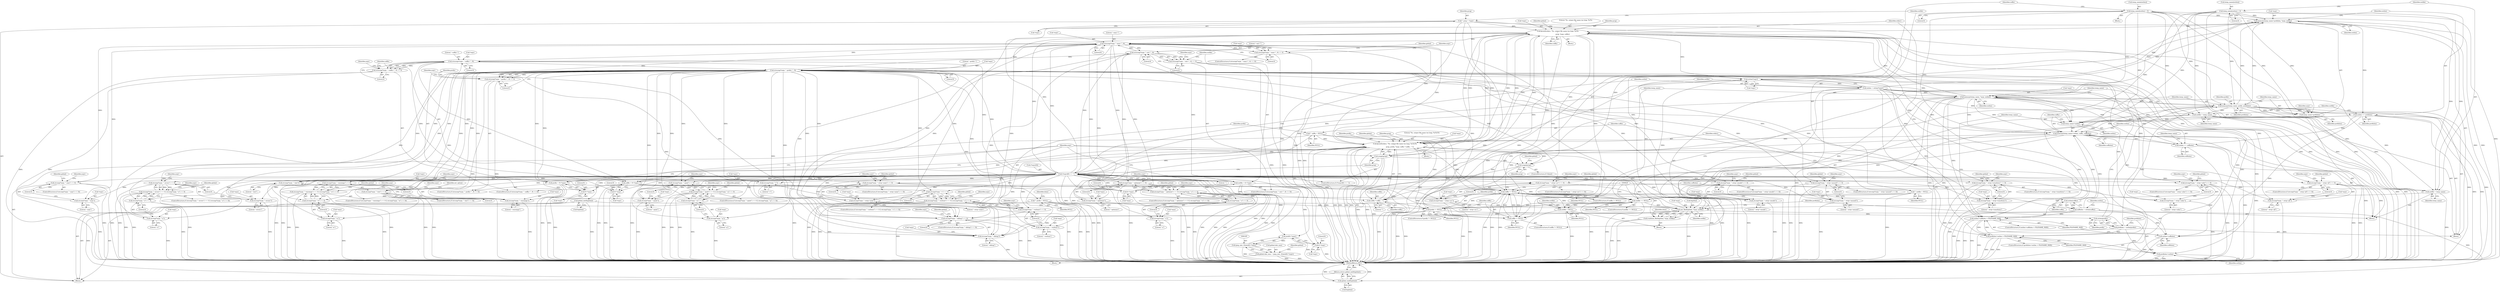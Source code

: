 digraph "0_Android_9d4853418ab2f754c2b63e091c29c5529b8b86ca_167@API" {
"1000544" [label="(Call,memcpy(temp_name+prefixlen, *argv, outlen))"];
"1000567" [label="(Call,temp_name[outlen] = 0)"];
"1000611" [label="(Call,temp_name[outlen] = 0)"];
"1000540" [label="(Call,memcpy(temp_name, prefix, prefixlen))"];
"1000562" [label="(Call,memcpy(temp_name, *argv, outlen))"];
"1000485" [label="(Call,(*argv)[0] == '-')"];
"1000498" [label="(Call,strlen(*argv))"];
"1000280" [label="(Call,strncmp(*argv, \"--prefix=\", 9))"];
"1000265" [label="(Call,strncmp(*argv, \"--suffix=\", 9))"];
"1000250" [label="(Call,strncmp(*argv, \"--out=\", 6))"];
"1000173" [label="(Call,strncmp(*argv, \"--max=\", 6))"];
"1000523" [label="(Call,fprintf(stderr, \"%s: output file name too long: %s%s%s\n\",\n                     prog, prefix, *argv, suffix ? suffix : \"\"))"];
"1000589" [label="(Call,fprintf(stderr, \"%s: output file name too long: %s%s\n\",\n                     prog, *argv, suffix))"];
"1000111" [label="(Call,*  prog = *argv)"];
"1000491" [label="(Call,usage(prog))"];
"1000544" [label="(Call,memcpy(temp_name+prefixlen, *argv, outlen))"];
"1000496" [label="(Call,outlen = strlen(*argv))"];
"1000580" [label="(Call,strlen(suffix))"];
"1000573" [label="(Call,suffix != NULL)"];
"1000559" [label="(Call,suffix != NULL)"];
"1000120" [label="(Call,*  suffix = NULL)"];
"1000271" [label="(Call,suffix = 9+*argv)"];
"1000602" [label="(Call,memcpy(temp_name+outlen, suffix, suffixlen))"];
"1000551" [label="(Call,outlen += prefixlen)"];
"1000578" [label="(Call,suffixlen = strlen(suffix))"];
"1000507" [label="(Call,prefix != NULL)"];
"1000124" [label="(Call,*  prefix = NULL)"];
"1000286" [label="(Call,prefix = 9+*argv)"];
"1000502" [label="(Call,outfile == NULL)"];
"1000116" [label="(Call,*  outfile = NULL)"];
"1000629" [label="(Call,outfile = NULL)"];
"1000554" [label="(Call,outfile = temp_name)"];
"1000256" [label="(Call,outfile = 6+*argv)"];
"1000514" [label="(Call,strlen(prefix))"];
"1000621" [label="(Call,one_file(&global, *argv, outfile))"];
"1000132" [label="(Call,global_init(&global))"];
"1000616" [label="(Call,outfile = temp_name)"];
"1000512" [label="(Call,prefixlen = strlen(prefix))"];
"1000583" [label="(Call,outlen+suffixlen > FILENAME_MAX)"];
"1000517" [label="(Call,prefixlen+outlen > FILENAME_MAX)"];
"1000584" [label="(Call,outlen+suffixlen)"];
"1000144" [label="(Call,strcmp(*argv, \"--debug\") == 0)"];
"1000145" [label="(Call,strcmp(*argv, \"--debug\"))"];
"1000172" [label="(Call,strncmp(*argv, \"--max=\", 6) == 0)"];
"1000186" [label="(Call,atol(6+*argv))"];
"1000184" [label="(Call,(png_uint_32)atol(6+*argv))"];
"1000180" [label="(Call,global.idat_max = (png_uint_32)atol(6+*argv))"];
"1000187" [label="(Call,6+*argv)"];
"1000204" [label="(Call,strcmp(*argv, \"--max\") == 0)"];
"1000205" [label="(Call,strcmp(*argv, \"--max\"))"];
"1000230" [label="(Call,strcmp(*argv, \"--optimize\") == 0)"];
"1000229" [label="(Call,strcmp(*argv, \"--optimize\") == 0 || strcmp(*argv, \"-o\") == 0)"];
"1000231" [label="(Call,strcmp(*argv, \"--optimize\"))"];
"1000236" [label="(Call,strcmp(*argv, \"-o\") == 0)"];
"1000237" [label="(Call,strcmp(*argv, \"-o\"))"];
"1000249" [label="(Call,strncmp(*argv, \"--out=\", 6) == 0)"];
"1000518" [label="(Call,prefixlen+outlen)"];
"1000635" [label="(Call,usage(prog))"];
"1000530" [label="(Call,suffix ? suffix : \"\")"];
"1000619" [label="(Call,(void)one_file(&global, *argv, outfile))"];
"1000638" [label="(Call,global_end(&global))"];
"1000637" [label="(Return,return global_end(&global);)"];
"1000545" [label="(Call,temp_name+prefixlen)"];
"1000603" [label="(Call,temp_name+outlen)"];
"1000608" [label="(Call,outlen += suffixlen)"];
"1000258" [label="(Call,6+*argv)"];
"1000264" [label="(Call,strncmp(*argv, \"--suffix=\", 9) == 0)"];
"1000273" [label="(Call,9+*argv)"];
"1000279" [label="(Call,strncmp(*argv, \"--prefix=\", 9) == 0)"];
"1000288" [label="(Call,9+*argv)"];
"1000294" [label="(Call,strcmp(*argv, \"--strip=none\") == 0)"];
"1000295" [label="(Call,strcmp(*argv, \"--strip=none\"))"];
"1000307" [label="(Call,strcmp(*argv, \"--strip=crc\") == 0)"];
"1000308" [label="(Call,strcmp(*argv, \"--strip=crc\"))"];
"1000320" [label="(Call,strcmp(*argv, \"--strip=unsafe\") == 0)"];
"1000321" [label="(Call,strcmp(*argv, \"--strip=unsafe\"))"];
"1000333" [label="(Call,strcmp(*argv, \"--strip=unused\") == 0)"];
"1000334" [label="(Call,strcmp(*argv, \"--strip=unused\"))"];
"1000346" [label="(Call,strcmp(*argv, \"--strip=transform\") == 0)"];
"1000347" [label="(Call,strcmp(*argv, \"--strip=transform\"))"];
"1000359" [label="(Call,strcmp(*argv, \"--strip=color\") == 0)"];
"1000360" [label="(Call,strcmp(*argv, \"--strip=color\"))"];
"1000372" [label="(Call,strcmp(*argv, \"--strip=all\") == 0)"];
"1000373" [label="(Call,strcmp(*argv, \"--strip=all\"))"];
"1000386" [label="(Call,strcmp(*argv, \"--errors\") == 0)"];
"1000385" [label="(Call,strcmp(*argv, \"--errors\") == 0 || strcmp(*argv, \"-e\") == 0)"];
"1000387" [label="(Call,strcmp(*argv, \"--errors\"))"];
"1000392" [label="(Call,strcmp(*argv, \"-e\") == 0)"];
"1000393" [label="(Call,strcmp(*argv, \"-e\"))"];
"1000406" [label="(Call,strcmp(*argv, \"--warnings\") == 0)"];
"1000405" [label="(Call,strcmp(*argv, \"--warnings\") == 0 || strcmp(*argv, \"-w\") == 0)"];
"1000407" [label="(Call,strcmp(*argv, \"--warnings\"))"];
"1000412" [label="(Call,strcmp(*argv, \"-w\") == 0)"];
"1000413" [label="(Call,strcmp(*argv, \"-w\"))"];
"1000426" [label="(Call,strcmp(*argv, \"--quiet\") == 0)"];
"1000425" [label="(Call,strcmp(*argv, \"--quiet\") == 0 || strcmp(*argv, \"-q\") == 0)"];
"1000427" [label="(Call,strcmp(*argv, \"--quiet\"))"];
"1000432" [label="(Call,strcmp(*argv, \"-q\") == 0)"];
"1000433" [label="(Call,strcmp(*argv, \"-q\"))"];
"1000457" [label="(Call,strcmp(*argv, \"--verbose\") == 0)"];
"1000456" [label="(Call,strcmp(*argv, \"--verbose\") == 0 || strcmp(*argv, \"-v\") == 0)"];
"1000458" [label="(Call,strcmp(*argv, \"--verbose\"))"];
"1000463" [label="(Call,strcmp(*argv, \"-v\") == 0)"];
"1000464" [label="(Call,strcmp(*argv, \"-v\"))"];
"1000475" [label="(Call,strcmp(*argv, \"--test\") == 0)"];
"1000476" [label="(Call,strcmp(*argv, \"--test\"))"];
"1000432" [label="(Call,strcmp(*argv, \"-q\") == 0)"];
"1000120" [label="(Call,*  suffix = NULL)"];
"1000433" [label="(Call,strcmp(*argv, \"-q\"))"];
"1000307" [label="(Call,strcmp(*argv, \"--strip=crc\") == 0)"];
"1000171" [label="(ControlStructure,if (strncmp(*argv, \"--max=\", 6) == 0))"];
"1000588" [label="(Block,)"];
"1000638" [label="(Call,global_end(&global))"];
"1000387" [label="(Call,strcmp(*argv, \"--errors\"))"];
"1000550" [label="(Identifier,outlen)"];
"1000254" [label="(Literal,6)"];
"1000541" [label="(Identifier,temp_name)"];
"1000272" [label="(Identifier,suffix)"];
"1000507" [label="(Call,prefix != NULL)"];
"1000377" [label="(Literal,0)"];
"1000260" [label="(Call,*argv)"];
"1000297" [label="(Identifier,argv)"];
"1000477" [label="(Call,*argv)"];
"1000267" [label="(Identifier,argv)"];
"1000636" [label="(Identifier,prog)"];
"1000354" [label="(Identifier,global)"];
"1000545" [label="(Call,temp_name+prefixlen)"];
"1000475" [label="(Call,strcmp(*argv, \"--test\") == 0)"];
"1000203" [label="(ControlStructure,if (strcmp(*argv, \"--max\") == 0))"];
"1000281" [label="(Call,*argv)"];
"1000251" [label="(Call,*argv)"];
"1000274" [label="(Literal,9)"];
"1000641" [label="(MethodReturn,RET)"];
"1000629" [label="(Call,outfile = NULL)"];
"1000478" [label="(Identifier,argv)"];
"1000589" [label="(Call,fprintf(stderr, \"%s: output file name too long: %s%s\n\",\n                     prog, *argv, suffix))"];
"1000273" [label="(Call,9+*argv)"];
"1000435" [label="(Identifier,argv)"];
"1000268" [label="(Literal,\"--suffix=\")"];
"1000306" [label="(ControlStructure,if (strcmp(*argv, \"--strip=crc\") == 0))"];
"1000525" [label="(Literal,\"%s: output file name too long: %s%s%s\n\")"];
"1000552" [label="(Identifier,outlen)"];
"1000513" [label="(Identifier,prefixlen)"];
"1000270" [label="(Literal,0)"];
"1000626" [label="(Identifier,outfile)"];
"1000284" [label="(Literal,9)"];
"1000143" [label="(ControlStructure,if (strcmp(*argv, \"--debug\") == 0))"];
"1000526" [label="(Identifier,prog)"];
"1000286" [label="(Call,prefix = 9+*argv)"];
"1000521" [label="(Identifier,FILENAME_MAX)"];
"1000496" [label="(Call,outlen = strlen(*argv))"];
"1000520" [label="(Identifier,outlen)"];
"1000637" [label="(Return,return global_end(&global);)"];
"1000376" [label="(Literal,\"--strip=all\")"];
"1000113" [label="(Call,*argv)"];
"1000386" [label="(Call,strcmp(*argv, \"--errors\") == 0)"];
"1000236" [label="(Call,strcmp(*argv, \"-o\") == 0)"];
"1000558" [label="(ControlStructure,if (suffix != NULL))"];
"1000280" [label="(Call,strncmp(*argv, \"--prefix=\", 9))"];
"1000559" [label="(Call,suffix != NULL)"];
"1000488" [label="(Identifier,argv)"];
"1000283" [label="(Literal,\"--prefix=\")"];
"1000622" [label="(Call,&global)"];
"1000460" [label="(Identifier,argv)"];
"1000126" [label="(Identifier,NULL)"];
"1000482" [label="(Identifier,set_option)"];
"1000504" [label="(Identifier,NULL)"];
"1000294" [label="(Call,strcmp(*argv, \"--strip=none\") == 0)"];
"1000229" [label="(Call,strcmp(*argv, \"--optimize\") == 0 || strcmp(*argv, \"-o\") == 0)"];
"1000373" [label="(Call,strcmp(*argv, \"--strip=all\"))"];
"1000177" [label="(Literal,6)"];
"1000607" [label="(Identifier,suffixlen)"];
"1000231" [label="(Call,strcmp(*argv, \"--optimize\"))"];
"1000617" [label="(Identifier,outfile)"];
"1000417" [label="(Literal,0)"];
"1000429" [label="(Identifier,argv)"];
"1000363" [label="(Literal,\"--strip=color\")"];
"1000562" [label="(Call,memcpy(temp_name, *argv, outlen))"];
"1000278" [label="(ControlStructure,if (strncmp(*argv, \"--prefix=\", 9) == 0))"];
"1000586" [label="(Identifier,suffixlen)"];
"1000148" [label="(Literal,\"--debug\")"];
"1000598" [label="(Identifier,global)"];
"1000549" [label="(Identifier,argv)"];
"1000524" [label="(Identifier,stderr)"];
"1000256" [label="(Call,outfile = 6+*argv)"];
"1000285" [label="(Literal,0)"];
"1000404" [label="(ControlStructure,if (strcmp(*argv, \"--warnings\") == 0 || strcmp(*argv, \"-w\") == 0))"];
"1000591" [label="(Literal,\"%s: output file name too long: %s%s\n\")"];
"1000208" [label="(Literal,\"--max\")"];
"1000232" [label="(Call,*argv)"];
"1000118" [label="(Identifier,NULL)"];
"1000393" [label="(Call,strcmp(*argv, \"-e\"))"];
"1000374" [label="(Call,*argv)"];
"1000282" [label="(Identifier,argv)"];
"1000410" [label="(Literal,\"--warnings\")"];
"1000571" [label="(Literal,0)"];
"1000358" [label="(ControlStructure,if (strcmp(*argv, \"--strip=color\") == 0))"];
"1000463" [label="(Call,strcmp(*argv, \"-v\") == 0)"];
"1000547" [label="(Identifier,prefixlen)"];
"1000468" [label="(Literal,0)"];
"1000345" [label="(ControlStructure,if (strcmp(*argv, \"--strip=transform\") == 0))"];
"1000319" [label="(ControlStructure,if (strcmp(*argv, \"--strip=unsafe\") == 0))"];
"1000585" [label="(Identifier,outlen)"];
"1000615" [label="(Literal,0)"];
"1000230" [label="(Call,strcmp(*argv, \"--optimize\") == 0)"];
"1000108" [label="(Block,)"];
"1000569" [label="(Identifier,temp_name)"];
"1000605" [label="(Identifier,outlen)"];
"1000621" [label="(Call,one_file(&global, *argv, outfile))"];
"1000295" [label="(Call,strcmp(*argv, \"--strip=none\"))"];
"1000324" [label="(Literal,\"--strip=unsafe\")"];
"1000400" [label="(Identifier,global)"];
"1000233" [label="(Identifier,argv)"];
"1000302" [label="(Identifier,global)"];
"1000551" [label="(Call,outlen += prefixlen)"];
"1000296" [label="(Call,*argv)"];
"1000566" [label="(Identifier,outlen)"];
"1000431" [label="(Literal,0)"];
"1000255" [label="(Literal,0)"];
"1000335" [label="(Call,*argv)"];
"1000531" [label="(Identifier,suffix)"];
"1000336" [label="(Identifier,argv)"];
"1000461" [label="(Literal,\"--verbose\")"];
"1000608" [label="(Call,outlen += suffixlen)"];
"1000523" [label="(Call,fprintf(stderr, \"%s: output file name too long: %s%s%s\n\",\n                     prog, prefix, *argv, suffix ? suffix : \"\"))"];
"1000499" [label="(Call,*argv)"];
"1000561" [label="(Identifier,NULL)"];
"1000187" [label="(Call,6+*argv)"];
"1000486" [label="(Call,(*argv)[0])"];
"1000348" [label="(Call,*argv)"];
"1000244" [label="(Identifier,global)"];
"1000117" [label="(Identifier,outfile)"];
"1000174" [label="(Call,*argv)"];
"1000204" [label="(Call,strcmp(*argv, \"--max\") == 0)"];
"1000234" [label="(Literal,\"--optimize\")"];
"1000124" [label="(Call,*  prefix = NULL)"];
"1000176" [label="(Literal,\"--max=\")"];
"1000146" [label="(Call,*argv)"];
"1000516" [label="(ControlStructure,if (prefixlen+outlen > FILENAME_MAX))"];
"1000375" [label="(Identifier,argv)"];
"1000323" [label="(Identifier,argv)"];
"1000414" [label="(Call,*argv)"];
"1000555" [label="(Identifier,outfile)"];
"1000609" [label="(Identifier,outlen)"];
"1000474" [label="(ControlStructure,if (strcmp(*argv, \"--test\") == 0))"];
"1000485" [label="(Call,(*argv)[0] == '-')"];
"1000360" [label="(Call,strcmp(*argv, \"--strip=color\"))"];
"1000416" [label="(Literal,\"-w\")"];
"1000613" [label="(Identifier,temp_name)"];
"1000173" [label="(Call,strncmp(*argv, \"--max=\", 6))"];
"1000437" [label="(Literal,0)"];
"1000299" [label="(Literal,0)"];
"1000240" [label="(Literal,\"-o\")"];
"1000515" [label="(Identifier,prefix)"];
"1000235" [label="(Literal,0)"];
"1000502" [label="(Call,outfile == NULL)"];
"1000425" [label="(Call,strcmp(*argv, \"--quiet\") == 0 || strcmp(*argv, \"-q\") == 0)"];
"1000347" [label="(Call,strcmp(*argv, \"--strip=transform\"))"];
"1000476" [label="(Call,strcmp(*argv, \"--test\"))"];
"1000458" [label="(Call,strcmp(*argv, \"--verbose\"))"];
"1000389" [label="(Identifier,argv)"];
"1000430" [label="(Literal,\"--quiet\")"];
"1000572" [label="(ControlStructure,if (suffix != NULL))"];
"1000364" [label="(Literal,0)"];
"1000492" [label="(Identifier,prog)"];
"1000510" [label="(Block,)"];
"1000512" [label="(Call,prefixlen = strlen(prefix))"];
"1000182" [label="(Identifier,global)"];
"1000480" [label="(Literal,0)"];
"1000533" [label="(Literal,\"\")"];
"1000497" [label="(Identifier,outlen)"];
"1000619" [label="(Call,(void)one_file(&global, *argv, outfile))"];
"1000457" [label="(Call,strcmp(*argv, \"--verbose\") == 0)"];
"1000632" [label="(ControlStructure,if (!done))"];
"1000279" [label="(Call,strncmp(*argv, \"--prefix=\", 9) == 0)"];
"1000298" [label="(Literal,\"--strip=none\")"];
"1000612" [label="(Call,temp_name[outlen])"];
"1000604" [label="(Identifier,temp_name)"];
"1000459" [label="(Call,*argv)"];
"1000530" [label="(Call,suffix ? suffix : \"\")"];
"1000205" [label="(Call,strcmp(*argv, \"--max\"))"];
"1000207" [label="(Identifier,argv)"];
"1000238" [label="(Call,*argv)"];
"1000308" [label="(Call,strcmp(*argv, \"--strip=crc\"))"];
"1000149" [label="(Literal,0)"];
"1000467" [label="(Literal,\"-v\")"];
"1000253" [label="(Literal,\"--out=\")"];
"1000574" [label="(Identifier,suffix)"];
"1000180" [label="(Call,global.idat_max = (png_uint_32)atol(6+*argv))"];
"1000506" [label="(ControlStructure,if (prefix != NULL))"];
"1000125" [label="(Identifier,prefix)"];
"1000395" [label="(Identifier,argv)"];
"1000133" [label="(Call,&global)"];
"1000333" [label="(Call,strcmp(*argv, \"--strip=unused\") == 0)"];
"1000351" [label="(Literal,0)"];
"1000184" [label="(Call,(png_uint_32)atol(6+*argv))"];
"1000532" [label="(Identifier,suffix)"];
"1000406" [label="(Call,strcmp(*argv, \"--warnings\") == 0)"];
"1000194" [label="(Identifier,global)"];
"1000415" [label="(Identifier,argv)"];
"1000624" [label="(Call,*argv)"];
"1000528" [label="(Call,*argv)"];
"1000186" [label="(Call,atol(6+*argv))"];
"1000188" [label="(Literal,6)"];
"1000611" [label="(Call,temp_name[outlen] = 0)"];
"1000328" [label="(Identifier,global)"];
"1000138" [label="(Identifier,argc)"];
"1000517" [label="(Call,prefixlen+outlen > FILENAME_MAX)"];
"1000405" [label="(Call,strcmp(*argv, \"--warnings\") == 0 || strcmp(*argv, \"-w\") == 0)"];
"1000527" [label="(Identifier,prefix)"];
"1000321" [label="(Call,strcmp(*argv, \"--strip=unsafe\"))"];
"1000172" [label="(Call,strncmp(*argv, \"--max=\", 6) == 0)"];
"1000603" [label="(Call,temp_name+outlen)"];
"1000409" [label="(Identifier,argv)"];
"1000413" [label="(Call,strcmp(*argv, \"-w\"))"];
"1000573" [label="(Call,suffix != NULL)"];
"1000181" [label="(Call,global.idat_max)"];
"1000635" [label="(Call,usage(prog))"];
"1000248" [label="(ControlStructure,if (strncmp(*argv, \"--out=\", 6) == 0))"];
"1000592" [label="(Identifier,prog)"];
"1000362" [label="(Identifier,argv)"];
"1000122" [label="(Identifier,NULL)"];
"1000380" [label="(Identifier,global)"];
"1000548" [label="(Call,*argv)"];
"1000228" [label="(ControlStructure,if (strcmp(*argv, \"--optimize\") == 0 || strcmp(*argv, \"-o\") == 0))"];
"1000367" [label="(Identifier,global)"];
"1000371" [label="(ControlStructure,if (strcmp(*argv, \"--strip=all\") == 0))"];
"1000581" [label="(Identifier,suffix)"];
"1000384" [label="(ControlStructure,if (strcmp(*argv, \"--errors\") == 0 || strcmp(*argv, \"-e\") == 0))"];
"1000628" [label="(Identifier,done)"];
"1000428" [label="(Call,*argv)"];
"1000259" [label="(Literal,6)"];
"1000322" [label="(Call,*argv)"];
"1000315" [label="(Identifier,global)"];
"1000385" [label="(Call,strcmp(*argv, \"--errors\") == 0 || strcmp(*argv, \"-e\") == 0)"];
"1000505" [label="(Block,)"];
"1000290" [label="(Call,*argv)"];
"1000436" [label="(Literal,\"-q\")"];
"1000554" [label="(Call,outfile = temp_name)"];
"1000265" [label="(Call,strncmp(*argv, \"--suffix=\", 9))"];
"1000580" [label="(Call,strlen(suffix))"];
"1000252" [label="(Identifier,argv)"];
"1000394" [label="(Call,*argv)"];
"1000466" [label="(Identifier,argv)"];
"1000509" [label="(Identifier,NULL)"];
"1000542" [label="(Identifier,prefix)"];
"1000412" [label="(Call,strcmp(*argv, \"-w\") == 0)"];
"1000332" [label="(ControlStructure,if (strcmp(*argv, \"--strip=unused\") == 0))"];
"1000112" [label="(Identifier,prog)"];
"1000595" [label="(Identifier,suffix)"];
"1000257" [label="(Identifier,outfile)"];
"1000424" [label="(ControlStructure,if (strcmp(*argv, \"--quiet\") == 0 || strcmp(*argv, \"-q\") == 0))"];
"1000553" [label="(Identifier,prefixlen)"];
"1000579" [label="(Identifier,suffixlen)"];
"1000391" [label="(Literal,0)"];
"1000249" [label="(Call,strncmp(*argv, \"--out=\", 6) == 0)"];
"1000397" [label="(Literal,0)"];
"1000540" [label="(Call,memcpy(temp_name, prefix, prefixlen))"];
"1000179" [label="(Block,)"];
"1000111" [label="(Call,*  prog = *argv)"];
"1000206" [label="(Call,*argv)"];
"1000325" [label="(Literal,0)"];
"1000456" [label="(Call,strcmp(*argv, \"--verbose\") == 0 || strcmp(*argv, \"-v\") == 0)"];
"1000312" [label="(Literal,0)"];
"1000250" [label="(Call,strncmp(*argv, \"--out=\", 6))"];
"1000121" [label="(Identifier,suffix)"];
"1000602" [label="(Call,memcpy(temp_name+outlen, suffix, suffixlen))"];
"1000462" [label="(Literal,0)"];
"1000519" [label="(Identifier,prefixlen)"];
"1000576" [label="(Block,)"];
"1000441" [label="(Identifier,global)"];
"1000264" [label="(Call,strncmp(*argv, \"--suffix=\", 9) == 0)"];
"1000407" [label="(Call,strcmp(*argv, \"--warnings\"))"];
"1000310" [label="(Identifier,argv)"];
"1000503" [label="(Identifier,outfile)"];
"1000484" [label="(ControlStructure,if ((*argv)[0] == '-'))"];
"1000116" [label="(Call,*  outfile = NULL)"];
"1000263" [label="(ControlStructure,if (strncmp(*argv, \"--suffix=\", 9) == 0))"];
"1000426" [label="(Call,strcmp(*argv, \"--quiet\") == 0)"];
"1000630" [label="(Identifier,outfile)"];
"1000501" [label="(ControlStructure,if (outfile == NULL))"];
"1000420" [label="(Identifier,global)"];
"1000490" [label="(Literal,'-')"];
"1000491" [label="(Call,usage(prog))"];
"1000129" [label="(Identifier,done)"];
"1000287" [label="(Identifier,prefix)"];
"1000606" [label="(Identifier,suffix)"];
"1000518" [label="(Call,prefixlen+outlen)"];
"1000640" [label="(Identifier,global)"];
"1000564" [label="(Call,*argv)"];
"1000269" [label="(Literal,9)"];
"1000479" [label="(Literal,\"--test\")"];
"1000390" [label="(Literal,\"--errors\")"];
"1000590" [label="(Identifier,stderr)"];
"1000341" [label="(Identifier,global)"];
"1000338" [label="(Literal,0)"];
"1000346" [label="(Call,strcmp(*argv, \"--strip=transform\") == 0)"];
"1000584" [label="(Call,outlen+suffixlen)"];
"1000568" [label="(Call,temp_name[outlen])"];
"1000434" [label="(Call,*argv)"];
"1000471" [label="(Identifier,global)"];
"1000556" [label="(Identifier,temp_name)"];
"1000427" [label="(Call,strcmp(*argv, \"--quiet\"))"];
"1000320" [label="(Call,strcmp(*argv, \"--strip=unsafe\") == 0)"];
"1000508" [label="(Identifier,prefix)"];
"1000361" [label="(Call,*argv)"];
"1000288" [label="(Call,9+*argv)"];
"1000372" [label="(Call,strcmp(*argv, \"--strip=all\") == 0)"];
"1000258" [label="(Call,6+*argv)"];
"1000536" [label="(Identifier,global)"];
"1000213" [label="(Identifier,global)"];
"1000349" [label="(Identifier,argv)"];
"1000241" [label="(Literal,0)"];
"1000543" [label="(Identifier,prefixlen)"];
"1000563" [label="(Identifier,temp_name)"];
"1000175" [label="(Identifier,argv)"];
"1000408" [label="(Call,*argv)"];
"1000178" [label="(Literal,0)"];
"1000311" [label="(Literal,\"--strip=crc\")"];
"1000266" [label="(Call,*argv)"];
"1000578" [label="(Call,suffixlen = strlen(suffix))"];
"1000275" [label="(Call,*argv)"];
"1000544" [label="(Call,memcpy(temp_name+prefixlen, *argv, outlen))"];
"1000464" [label="(Call,strcmp(*argv, \"-v\"))"];
"1000610" [label="(Identifier,suffixlen)"];
"1000337" [label="(Literal,\"--strip=unused\")"];
"1000546" [label="(Identifier,temp_name)"];
"1000359" [label="(Call,strcmp(*argv, \"--strip=color\") == 0)"];
"1000522" [label="(Block,)"];
"1000498" [label="(Call,strlen(*argv))"];
"1000639" [label="(Call,&global)"];
"1000514" [label="(Call,strlen(prefix))"];
"1000334" [label="(Call,strcmp(*argv, \"--strip=unused\"))"];
"1000309" [label="(Call,*argv)"];
"1000144" [label="(Call,strcmp(*argv, \"--debug\") == 0)"];
"1000587" [label="(Identifier,FILENAME_MAX)"];
"1000289" [label="(Literal,9)"];
"1000153" [label="(Identifier,global)"];
"1000132" [label="(Call,global_init(&global))"];
"1000583" [label="(Call,outlen+suffixlen > FILENAME_MAX)"];
"1000271" [label="(Call,suffix = 9+*argv)"];
"1000593" [label="(Call,*argv)"];
"1000237" [label="(Call,strcmp(*argv, \"-o\"))"];
"1000209" [label="(Literal,0)"];
"1000455" [label="(ControlStructure,if (strcmp(*argv, \"--verbose\") == 0 || strcmp(*argv, \"-v\") == 0))"];
"1000145" [label="(Call,strcmp(*argv, \"--debug\"))"];
"1000631" [label="(Identifier,NULL)"];
"1000465" [label="(Call,*argv)"];
"1000618" [label="(Identifier,temp_name)"];
"1000616" [label="(Call,outfile = temp_name)"];
"1000494" [label="(Block,)"];
"1000567" [label="(Call,temp_name[outlen] = 0)"];
"1000189" [label="(Call,*argv)"];
"1000396" [label="(Literal,\"-e\")"];
"1000392" [label="(Call,strcmp(*argv, \"-e\") == 0)"];
"1000388" [label="(Call,*argv)"];
"1000575" [label="(Identifier,NULL)"];
"1000350" [label="(Literal,\"--strip=transform\")"];
"1000560" [label="(Identifier,suffix)"];
"1000293" [label="(ControlStructure,if (strcmp(*argv, \"--strip=none\") == 0))"];
"1000239" [label="(Identifier,argv)"];
"1000582" [label="(ControlStructure,if (outlen+suffixlen > FILENAME_MAX))"];
"1000411" [label="(Literal,0)"];
"1000544" -> "1000510"  [label="AST: "];
"1000544" -> "1000550"  [label="CFG: "];
"1000545" -> "1000544"  [label="AST: "];
"1000548" -> "1000544"  [label="AST: "];
"1000550" -> "1000544"  [label="AST: "];
"1000552" -> "1000544"  [label="CFG: "];
"1000544" -> "1000641"  [label="DDG: "];
"1000544" -> "1000641"  [label="DDG: "];
"1000567" -> "1000544"  [label="DDG: "];
"1000611" -> "1000544"  [label="DDG: "];
"1000540" -> "1000544"  [label="DDG: "];
"1000540" -> "1000544"  [label="DDG: "];
"1000485" -> "1000544"  [label="DDG: "];
"1000498" -> "1000544"  [label="DDG: "];
"1000496" -> "1000544"  [label="DDG: "];
"1000544" -> "1000551"  [label="DDG: "];
"1000544" -> "1000589"  [label="DDG: "];
"1000544" -> "1000621"  [label="DDG: "];
"1000567" -> "1000505"  [label="AST: "];
"1000567" -> "1000571"  [label="CFG: "];
"1000568" -> "1000567"  [label="AST: "];
"1000571" -> "1000567"  [label="AST: "];
"1000574" -> "1000567"  [label="CFG: "];
"1000567" -> "1000641"  [label="DDG: "];
"1000567" -> "1000540"  [label="DDG: "];
"1000567" -> "1000545"  [label="DDG: "];
"1000567" -> "1000554"  [label="DDG: "];
"1000567" -> "1000562"  [label="DDG: "];
"1000567" -> "1000602"  [label="DDG: "];
"1000567" -> "1000603"  [label="DDG: "];
"1000567" -> "1000616"  [label="DDG: "];
"1000611" -> "1000576"  [label="AST: "];
"1000611" -> "1000615"  [label="CFG: "];
"1000612" -> "1000611"  [label="AST: "];
"1000615" -> "1000611"  [label="AST: "];
"1000617" -> "1000611"  [label="CFG: "];
"1000611" -> "1000641"  [label="DDG: "];
"1000611" -> "1000540"  [label="DDG: "];
"1000611" -> "1000545"  [label="DDG: "];
"1000611" -> "1000554"  [label="DDG: "];
"1000611" -> "1000562"  [label="DDG: "];
"1000611" -> "1000602"  [label="DDG: "];
"1000611" -> "1000603"  [label="DDG: "];
"1000611" -> "1000616"  [label="DDG: "];
"1000540" -> "1000510"  [label="AST: "];
"1000540" -> "1000543"  [label="CFG: "];
"1000541" -> "1000540"  [label="AST: "];
"1000542" -> "1000540"  [label="AST: "];
"1000543" -> "1000540"  [label="AST: "];
"1000546" -> "1000540"  [label="CFG: "];
"1000540" -> "1000641"  [label="DDG: "];
"1000540" -> "1000641"  [label="DDG: "];
"1000540" -> "1000507"  [label="DDG: "];
"1000562" -> "1000540"  [label="DDG: "];
"1000514" -> "1000540"  [label="DDG: "];
"1000512" -> "1000540"  [label="DDG: "];
"1000540" -> "1000545"  [label="DDG: "];
"1000540" -> "1000545"  [label="DDG: "];
"1000540" -> "1000551"  [label="DDG: "];
"1000540" -> "1000554"  [label="DDG: "];
"1000540" -> "1000562"  [label="DDG: "];
"1000540" -> "1000602"  [label="DDG: "];
"1000540" -> "1000603"  [label="DDG: "];
"1000540" -> "1000616"  [label="DDG: "];
"1000562" -> "1000558"  [label="AST: "];
"1000562" -> "1000566"  [label="CFG: "];
"1000563" -> "1000562"  [label="AST: "];
"1000564" -> "1000562"  [label="AST: "];
"1000566" -> "1000562"  [label="AST: "];
"1000569" -> "1000562"  [label="CFG: "];
"1000562" -> "1000641"  [label="DDG: "];
"1000562" -> "1000641"  [label="DDG: "];
"1000562" -> "1000641"  [label="DDG: "];
"1000485" -> "1000562"  [label="DDG: "];
"1000498" -> "1000562"  [label="DDG: "];
"1000496" -> "1000562"  [label="DDG: "];
"1000562" -> "1000583"  [label="DDG: "];
"1000562" -> "1000584"  [label="DDG: "];
"1000562" -> "1000589"  [label="DDG: "];
"1000562" -> "1000602"  [label="DDG: "];
"1000562" -> "1000602"  [label="DDG: "];
"1000562" -> "1000603"  [label="DDG: "];
"1000562" -> "1000603"  [label="DDG: "];
"1000562" -> "1000608"  [label="DDG: "];
"1000562" -> "1000616"  [label="DDG: "];
"1000562" -> "1000621"  [label="DDG: "];
"1000485" -> "1000484"  [label="AST: "];
"1000485" -> "1000490"  [label="CFG: "];
"1000486" -> "1000485"  [label="AST: "];
"1000490" -> "1000485"  [label="AST: "];
"1000492" -> "1000485"  [label="CFG: "];
"1000497" -> "1000485"  [label="CFG: "];
"1000485" -> "1000641"  [label="DDG: "];
"1000485" -> "1000641"  [label="DDG: "];
"1000485" -> "1000144"  [label="DDG: "];
"1000485" -> "1000145"  [label="DDG: "];
"1000485" -> "1000173"  [label="DDG: "];
"1000485" -> "1000186"  [label="DDG: "];
"1000485" -> "1000187"  [label="DDG: "];
"1000485" -> "1000204"  [label="DDG: "];
"1000485" -> "1000205"  [label="DDG: "];
"1000485" -> "1000230"  [label="DDG: "];
"1000485" -> "1000231"  [label="DDG: "];
"1000485" -> "1000236"  [label="DDG: "];
"1000485" -> "1000237"  [label="DDG: "];
"1000485" -> "1000250"  [label="DDG: "];
"1000485" -> "1000256"  [label="DDG: "];
"1000485" -> "1000258"  [label="DDG: "];
"1000485" -> "1000265"  [label="DDG: "];
"1000485" -> "1000271"  [label="DDG: "];
"1000485" -> "1000273"  [label="DDG: "];
"1000485" -> "1000280"  [label="DDG: "];
"1000485" -> "1000286"  [label="DDG: "];
"1000485" -> "1000288"  [label="DDG: "];
"1000485" -> "1000294"  [label="DDG: "];
"1000485" -> "1000295"  [label="DDG: "];
"1000485" -> "1000307"  [label="DDG: "];
"1000485" -> "1000308"  [label="DDG: "];
"1000485" -> "1000320"  [label="DDG: "];
"1000485" -> "1000321"  [label="DDG: "];
"1000485" -> "1000333"  [label="DDG: "];
"1000485" -> "1000334"  [label="DDG: "];
"1000485" -> "1000346"  [label="DDG: "];
"1000485" -> "1000347"  [label="DDG: "];
"1000485" -> "1000359"  [label="DDG: "];
"1000485" -> "1000360"  [label="DDG: "];
"1000485" -> "1000372"  [label="DDG: "];
"1000485" -> "1000373"  [label="DDG: "];
"1000485" -> "1000386"  [label="DDG: "];
"1000485" -> "1000387"  [label="DDG: "];
"1000485" -> "1000392"  [label="DDG: "];
"1000485" -> "1000393"  [label="DDG: "];
"1000485" -> "1000406"  [label="DDG: "];
"1000485" -> "1000407"  [label="DDG: "];
"1000485" -> "1000412"  [label="DDG: "];
"1000485" -> "1000413"  [label="DDG: "];
"1000485" -> "1000426"  [label="DDG: "];
"1000485" -> "1000427"  [label="DDG: "];
"1000485" -> "1000432"  [label="DDG: "];
"1000485" -> "1000433"  [label="DDG: "];
"1000485" -> "1000457"  [label="DDG: "];
"1000485" -> "1000458"  [label="DDG: "];
"1000485" -> "1000463"  [label="DDG: "];
"1000485" -> "1000464"  [label="DDG: "];
"1000485" -> "1000475"  [label="DDG: "];
"1000485" -> "1000476"  [label="DDG: "];
"1000485" -> "1000498"  [label="DDG: "];
"1000485" -> "1000523"  [label="DDG: "];
"1000485" -> "1000589"  [label="DDG: "];
"1000485" -> "1000621"  [label="DDG: "];
"1000498" -> "1000496"  [label="AST: "];
"1000498" -> "1000499"  [label="CFG: "];
"1000499" -> "1000498"  [label="AST: "];
"1000496" -> "1000498"  [label="CFG: "];
"1000498" -> "1000496"  [label="DDG: "];
"1000280" -> "1000498"  [label="DDG: "];
"1000498" -> "1000523"  [label="DDG: "];
"1000498" -> "1000589"  [label="DDG: "];
"1000498" -> "1000621"  [label="DDG: "];
"1000280" -> "1000279"  [label="AST: "];
"1000280" -> "1000284"  [label="CFG: "];
"1000281" -> "1000280"  [label="AST: "];
"1000283" -> "1000280"  [label="AST: "];
"1000284" -> "1000280"  [label="AST: "];
"1000285" -> "1000280"  [label="CFG: "];
"1000280" -> "1000144"  [label="DDG: "];
"1000280" -> "1000145"  [label="DDG: "];
"1000280" -> "1000173"  [label="DDG: "];
"1000280" -> "1000279"  [label="DDG: "];
"1000280" -> "1000279"  [label="DDG: "];
"1000280" -> "1000279"  [label="DDG: "];
"1000265" -> "1000280"  [label="DDG: "];
"1000280" -> "1000286"  [label="DDG: "];
"1000280" -> "1000288"  [label="DDG: "];
"1000280" -> "1000294"  [label="DDG: "];
"1000280" -> "1000295"  [label="DDG: "];
"1000280" -> "1000307"  [label="DDG: "];
"1000280" -> "1000308"  [label="DDG: "];
"1000280" -> "1000320"  [label="DDG: "];
"1000280" -> "1000321"  [label="DDG: "];
"1000280" -> "1000333"  [label="DDG: "];
"1000280" -> "1000334"  [label="DDG: "];
"1000280" -> "1000346"  [label="DDG: "];
"1000280" -> "1000347"  [label="DDG: "];
"1000280" -> "1000359"  [label="DDG: "];
"1000280" -> "1000360"  [label="DDG: "];
"1000280" -> "1000372"  [label="DDG: "];
"1000280" -> "1000373"  [label="DDG: "];
"1000280" -> "1000386"  [label="DDG: "];
"1000280" -> "1000387"  [label="DDG: "];
"1000280" -> "1000392"  [label="DDG: "];
"1000280" -> "1000393"  [label="DDG: "];
"1000280" -> "1000406"  [label="DDG: "];
"1000280" -> "1000407"  [label="DDG: "];
"1000280" -> "1000412"  [label="DDG: "];
"1000280" -> "1000413"  [label="DDG: "];
"1000280" -> "1000426"  [label="DDG: "];
"1000280" -> "1000427"  [label="DDG: "];
"1000280" -> "1000432"  [label="DDG: "];
"1000280" -> "1000433"  [label="DDG: "];
"1000280" -> "1000457"  [label="DDG: "];
"1000280" -> "1000458"  [label="DDG: "];
"1000280" -> "1000463"  [label="DDG: "];
"1000280" -> "1000464"  [label="DDG: "];
"1000280" -> "1000475"  [label="DDG: "];
"1000280" -> "1000476"  [label="DDG: "];
"1000265" -> "1000264"  [label="AST: "];
"1000265" -> "1000269"  [label="CFG: "];
"1000266" -> "1000265"  [label="AST: "];
"1000268" -> "1000265"  [label="AST: "];
"1000269" -> "1000265"  [label="AST: "];
"1000270" -> "1000265"  [label="CFG: "];
"1000265" -> "1000144"  [label="DDG: "];
"1000265" -> "1000145"  [label="DDG: "];
"1000265" -> "1000173"  [label="DDG: "];
"1000265" -> "1000264"  [label="DDG: "];
"1000265" -> "1000264"  [label="DDG: "];
"1000265" -> "1000264"  [label="DDG: "];
"1000250" -> "1000265"  [label="DDG: "];
"1000265" -> "1000271"  [label="DDG: "];
"1000265" -> "1000273"  [label="DDG: "];
"1000250" -> "1000249"  [label="AST: "];
"1000250" -> "1000254"  [label="CFG: "];
"1000251" -> "1000250"  [label="AST: "];
"1000253" -> "1000250"  [label="AST: "];
"1000254" -> "1000250"  [label="AST: "];
"1000255" -> "1000250"  [label="CFG: "];
"1000250" -> "1000144"  [label="DDG: "];
"1000250" -> "1000145"  [label="DDG: "];
"1000250" -> "1000173"  [label="DDG: "];
"1000250" -> "1000249"  [label="DDG: "];
"1000250" -> "1000249"  [label="DDG: "];
"1000250" -> "1000249"  [label="DDG: "];
"1000173" -> "1000250"  [label="DDG: "];
"1000250" -> "1000256"  [label="DDG: "];
"1000250" -> "1000258"  [label="DDG: "];
"1000173" -> "1000172"  [label="AST: "];
"1000173" -> "1000177"  [label="CFG: "];
"1000174" -> "1000173"  [label="AST: "];
"1000176" -> "1000173"  [label="AST: "];
"1000177" -> "1000173"  [label="AST: "];
"1000178" -> "1000173"  [label="CFG: "];
"1000173" -> "1000144"  [label="DDG: "];
"1000173" -> "1000145"  [label="DDG: "];
"1000173" -> "1000172"  [label="DDG: "];
"1000173" -> "1000172"  [label="DDG: "];
"1000173" -> "1000172"  [label="DDG: "];
"1000523" -> "1000173"  [label="DDG: "];
"1000621" -> "1000173"  [label="DDG: "];
"1000589" -> "1000173"  [label="DDG: "];
"1000173" -> "1000186"  [label="DDG: "];
"1000173" -> "1000187"  [label="DDG: "];
"1000173" -> "1000204"  [label="DDG: "];
"1000173" -> "1000205"  [label="DDG: "];
"1000173" -> "1000230"  [label="DDG: "];
"1000173" -> "1000231"  [label="DDG: "];
"1000173" -> "1000236"  [label="DDG: "];
"1000173" -> "1000237"  [label="DDG: "];
"1000523" -> "1000522"  [label="AST: "];
"1000523" -> "1000530"  [label="CFG: "];
"1000524" -> "1000523"  [label="AST: "];
"1000525" -> "1000523"  [label="AST: "];
"1000526" -> "1000523"  [label="AST: "];
"1000527" -> "1000523"  [label="AST: "];
"1000528" -> "1000523"  [label="AST: "];
"1000530" -> "1000523"  [label="AST: "];
"1000536" -> "1000523"  [label="CFG: "];
"1000523" -> "1000641"  [label="DDG: "];
"1000523" -> "1000641"  [label="DDG: "];
"1000523" -> "1000641"  [label="DDG: "];
"1000523" -> "1000641"  [label="DDG: "];
"1000523" -> "1000641"  [label="DDG: "];
"1000523" -> "1000641"  [label="DDG: "];
"1000523" -> "1000144"  [label="DDG: "];
"1000523" -> "1000145"  [label="DDG: "];
"1000523" -> "1000491"  [label="DDG: "];
"1000523" -> "1000507"  [label="DDG: "];
"1000589" -> "1000523"  [label="DDG: "];
"1000589" -> "1000523"  [label="DDG: "];
"1000589" -> "1000523"  [label="DDG: "];
"1000111" -> "1000523"  [label="DDG: "];
"1000491" -> "1000523"  [label="DDG: "];
"1000514" -> "1000523"  [label="DDG: "];
"1000120" -> "1000523"  [label="DDG: "];
"1000573" -> "1000523"  [label="DDG: "];
"1000271" -> "1000523"  [label="DDG: "];
"1000602" -> "1000523"  [label="DDG: "];
"1000523" -> "1000589"  [label="DDG: "];
"1000523" -> "1000589"  [label="DDG: "];
"1000523" -> "1000635"  [label="DDG: "];
"1000589" -> "1000588"  [label="AST: "];
"1000589" -> "1000595"  [label="CFG: "];
"1000590" -> "1000589"  [label="AST: "];
"1000591" -> "1000589"  [label="AST: "];
"1000592" -> "1000589"  [label="AST: "];
"1000593" -> "1000589"  [label="AST: "];
"1000595" -> "1000589"  [label="AST: "];
"1000598" -> "1000589"  [label="CFG: "];
"1000589" -> "1000641"  [label="DDG: "];
"1000589" -> "1000641"  [label="DDG: "];
"1000589" -> "1000641"  [label="DDG: "];
"1000589" -> "1000641"  [label="DDG: "];
"1000589" -> "1000641"  [label="DDG: "];
"1000589" -> "1000144"  [label="DDG: "];
"1000589" -> "1000145"  [label="DDG: "];
"1000589" -> "1000491"  [label="DDG: "];
"1000589" -> "1000530"  [label="DDG: "];
"1000589" -> "1000559"  [label="DDG: "];
"1000589" -> "1000573"  [label="DDG: "];
"1000111" -> "1000589"  [label="DDG: "];
"1000491" -> "1000589"  [label="DDG: "];
"1000580" -> "1000589"  [label="DDG: "];
"1000589" -> "1000635"  [label="DDG: "];
"1000111" -> "1000108"  [label="AST: "];
"1000111" -> "1000113"  [label="CFG: "];
"1000112" -> "1000111"  [label="AST: "];
"1000113" -> "1000111"  [label="AST: "];
"1000117" -> "1000111"  [label="CFG: "];
"1000111" -> "1000641"  [label="DDG: "];
"1000111" -> "1000641"  [label="DDG: "];
"1000111" -> "1000491"  [label="DDG: "];
"1000111" -> "1000635"  [label="DDG: "];
"1000491" -> "1000484"  [label="AST: "];
"1000491" -> "1000492"  [label="CFG: "];
"1000492" -> "1000491"  [label="AST: "];
"1000138" -> "1000491"  [label="CFG: "];
"1000491" -> "1000641"  [label="DDG: "];
"1000491" -> "1000641"  [label="DDG: "];
"1000491" -> "1000635"  [label="DDG: "];
"1000496" -> "1000494"  [label="AST: "];
"1000497" -> "1000496"  [label="AST: "];
"1000503" -> "1000496"  [label="CFG: "];
"1000496" -> "1000641"  [label="DDG: "];
"1000496" -> "1000641"  [label="DDG: "];
"1000496" -> "1000517"  [label="DDG: "];
"1000496" -> "1000518"  [label="DDG: "];
"1000496" -> "1000583"  [label="DDG: "];
"1000496" -> "1000584"  [label="DDG: "];
"1000496" -> "1000602"  [label="DDG: "];
"1000496" -> "1000603"  [label="DDG: "];
"1000496" -> "1000608"  [label="DDG: "];
"1000580" -> "1000578"  [label="AST: "];
"1000580" -> "1000581"  [label="CFG: "];
"1000581" -> "1000580"  [label="AST: "];
"1000578" -> "1000580"  [label="CFG: "];
"1000580" -> "1000578"  [label="DDG: "];
"1000573" -> "1000580"  [label="DDG: "];
"1000580" -> "1000602"  [label="DDG: "];
"1000573" -> "1000572"  [label="AST: "];
"1000573" -> "1000575"  [label="CFG: "];
"1000574" -> "1000573"  [label="AST: "];
"1000575" -> "1000573"  [label="AST: "];
"1000579" -> "1000573"  [label="CFG: "];
"1000620" -> "1000573"  [label="CFG: "];
"1000573" -> "1000641"  [label="DDG: "];
"1000573" -> "1000641"  [label="DDG: "];
"1000573" -> "1000641"  [label="DDG: "];
"1000573" -> "1000502"  [label="DDG: "];
"1000573" -> "1000530"  [label="DDG: "];
"1000573" -> "1000559"  [label="DDG: "];
"1000559" -> "1000573"  [label="DDG: "];
"1000559" -> "1000573"  [label="DDG: "];
"1000120" -> "1000573"  [label="DDG: "];
"1000271" -> "1000573"  [label="DDG: "];
"1000602" -> "1000573"  [label="DDG: "];
"1000507" -> "1000573"  [label="DDG: "];
"1000573" -> "1000629"  [label="DDG: "];
"1000559" -> "1000558"  [label="AST: "];
"1000559" -> "1000561"  [label="CFG: "];
"1000560" -> "1000559"  [label="AST: "];
"1000561" -> "1000559"  [label="AST: "];
"1000563" -> "1000559"  [label="CFG: "];
"1000569" -> "1000559"  [label="CFG: "];
"1000120" -> "1000559"  [label="DDG: "];
"1000271" -> "1000559"  [label="DDG: "];
"1000602" -> "1000559"  [label="DDG: "];
"1000507" -> "1000559"  [label="DDG: "];
"1000120" -> "1000108"  [label="AST: "];
"1000120" -> "1000122"  [label="CFG: "];
"1000121" -> "1000120"  [label="AST: "];
"1000122" -> "1000120"  [label="AST: "];
"1000125" -> "1000120"  [label="CFG: "];
"1000120" -> "1000641"  [label="DDG: "];
"1000120" -> "1000530"  [label="DDG: "];
"1000271" -> "1000263"  [label="AST: "];
"1000271" -> "1000273"  [label="CFG: "];
"1000272" -> "1000271"  [label="AST: "];
"1000273" -> "1000271"  [label="AST: "];
"1000138" -> "1000271"  [label="CFG: "];
"1000271" -> "1000641"  [label="DDG: "];
"1000271" -> "1000641"  [label="DDG: "];
"1000271" -> "1000530"  [label="DDG: "];
"1000602" -> "1000576"  [label="AST: "];
"1000602" -> "1000607"  [label="CFG: "];
"1000603" -> "1000602"  [label="AST: "];
"1000606" -> "1000602"  [label="AST: "];
"1000607" -> "1000602"  [label="AST: "];
"1000609" -> "1000602"  [label="CFG: "];
"1000602" -> "1000641"  [label="DDG: "];
"1000602" -> "1000641"  [label="DDG: "];
"1000602" -> "1000641"  [label="DDG: "];
"1000602" -> "1000530"  [label="DDG: "];
"1000551" -> "1000602"  [label="DDG: "];
"1000578" -> "1000602"  [label="DDG: "];
"1000602" -> "1000608"  [label="DDG: "];
"1000551" -> "1000510"  [label="AST: "];
"1000551" -> "1000553"  [label="CFG: "];
"1000552" -> "1000551"  [label="AST: "];
"1000553" -> "1000551"  [label="AST: "];
"1000555" -> "1000551"  [label="CFG: "];
"1000551" -> "1000641"  [label="DDG: "];
"1000551" -> "1000641"  [label="DDG: "];
"1000551" -> "1000583"  [label="DDG: "];
"1000551" -> "1000584"  [label="DDG: "];
"1000551" -> "1000603"  [label="DDG: "];
"1000551" -> "1000608"  [label="DDG: "];
"1000578" -> "1000576"  [label="AST: "];
"1000579" -> "1000578"  [label="AST: "];
"1000585" -> "1000578"  [label="CFG: "];
"1000578" -> "1000641"  [label="DDG: "];
"1000578" -> "1000583"  [label="DDG: "];
"1000578" -> "1000584"  [label="DDG: "];
"1000507" -> "1000506"  [label="AST: "];
"1000507" -> "1000509"  [label="CFG: "];
"1000508" -> "1000507"  [label="AST: "];
"1000509" -> "1000507"  [label="AST: "];
"1000513" -> "1000507"  [label="CFG: "];
"1000560" -> "1000507"  [label="CFG: "];
"1000507" -> "1000641"  [label="DDG: "];
"1000507" -> "1000641"  [label="DDG: "];
"1000507" -> "1000641"  [label="DDG: "];
"1000507" -> "1000502"  [label="DDG: "];
"1000124" -> "1000507"  [label="DDG: "];
"1000286" -> "1000507"  [label="DDG: "];
"1000502" -> "1000507"  [label="DDG: "];
"1000507" -> "1000514"  [label="DDG: "];
"1000124" -> "1000108"  [label="AST: "];
"1000124" -> "1000126"  [label="CFG: "];
"1000125" -> "1000124"  [label="AST: "];
"1000126" -> "1000124"  [label="AST: "];
"1000129" -> "1000124"  [label="CFG: "];
"1000124" -> "1000641"  [label="DDG: "];
"1000124" -> "1000641"  [label="DDG: "];
"1000286" -> "1000278"  [label="AST: "];
"1000286" -> "1000288"  [label="CFG: "];
"1000287" -> "1000286"  [label="AST: "];
"1000288" -> "1000286"  [label="AST: "];
"1000138" -> "1000286"  [label="CFG: "];
"1000286" -> "1000641"  [label="DDG: "];
"1000286" -> "1000641"  [label="DDG: "];
"1000502" -> "1000501"  [label="AST: "];
"1000502" -> "1000504"  [label="CFG: "];
"1000503" -> "1000502"  [label="AST: "];
"1000504" -> "1000502"  [label="AST: "];
"1000508" -> "1000502"  [label="CFG: "];
"1000620" -> "1000502"  [label="CFG: "];
"1000502" -> "1000641"  [label="DDG: "];
"1000502" -> "1000641"  [label="DDG: "];
"1000116" -> "1000502"  [label="DDG: "];
"1000629" -> "1000502"  [label="DDG: "];
"1000554" -> "1000502"  [label="DDG: "];
"1000256" -> "1000502"  [label="DDG: "];
"1000502" -> "1000621"  [label="DDG: "];
"1000502" -> "1000629"  [label="DDG: "];
"1000116" -> "1000108"  [label="AST: "];
"1000116" -> "1000118"  [label="CFG: "];
"1000117" -> "1000116"  [label="AST: "];
"1000118" -> "1000116"  [label="AST: "];
"1000121" -> "1000116"  [label="CFG: "];
"1000116" -> "1000641"  [label="DDG: "];
"1000629" -> "1000494"  [label="AST: "];
"1000629" -> "1000631"  [label="CFG: "];
"1000630" -> "1000629"  [label="AST: "];
"1000631" -> "1000629"  [label="AST: "];
"1000138" -> "1000629"  [label="CFG: "];
"1000629" -> "1000641"  [label="DDG: "];
"1000629" -> "1000641"  [label="DDG: "];
"1000554" -> "1000510"  [label="AST: "];
"1000554" -> "1000556"  [label="CFG: "];
"1000555" -> "1000554"  [label="AST: "];
"1000556" -> "1000554"  [label="AST: "];
"1000569" -> "1000554"  [label="CFG: "];
"1000554" -> "1000641"  [label="DDG: "];
"1000554" -> "1000641"  [label="DDG: "];
"1000554" -> "1000621"  [label="DDG: "];
"1000256" -> "1000248"  [label="AST: "];
"1000256" -> "1000258"  [label="CFG: "];
"1000257" -> "1000256"  [label="AST: "];
"1000258" -> "1000256"  [label="AST: "];
"1000138" -> "1000256"  [label="CFG: "];
"1000256" -> "1000641"  [label="DDG: "];
"1000256" -> "1000641"  [label="DDG: "];
"1000514" -> "1000512"  [label="AST: "];
"1000514" -> "1000515"  [label="CFG: "];
"1000515" -> "1000514"  [label="AST: "];
"1000512" -> "1000514"  [label="CFG: "];
"1000514" -> "1000512"  [label="DDG: "];
"1000621" -> "1000619"  [label="AST: "];
"1000621" -> "1000626"  [label="CFG: "];
"1000622" -> "1000621"  [label="AST: "];
"1000624" -> "1000621"  [label="AST: "];
"1000626" -> "1000621"  [label="AST: "];
"1000619" -> "1000621"  [label="CFG: "];
"1000621" -> "1000641"  [label="DDG: "];
"1000621" -> "1000144"  [label="DDG: "];
"1000621" -> "1000145"  [label="DDG: "];
"1000621" -> "1000619"  [label="DDG: "];
"1000621" -> "1000619"  [label="DDG: "];
"1000621" -> "1000619"  [label="DDG: "];
"1000132" -> "1000621"  [label="DDG: "];
"1000616" -> "1000621"  [label="DDG: "];
"1000621" -> "1000638"  [label="DDG: "];
"1000132" -> "1000108"  [label="AST: "];
"1000132" -> "1000133"  [label="CFG: "];
"1000133" -> "1000132"  [label="AST: "];
"1000138" -> "1000132"  [label="CFG: "];
"1000132" -> "1000641"  [label="DDG: "];
"1000132" -> "1000638"  [label="DDG: "];
"1000616" -> "1000576"  [label="AST: "];
"1000616" -> "1000618"  [label="CFG: "];
"1000617" -> "1000616"  [label="AST: "];
"1000618" -> "1000616"  [label="AST: "];
"1000620" -> "1000616"  [label="CFG: "];
"1000616" -> "1000641"  [label="DDG: "];
"1000512" -> "1000510"  [label="AST: "];
"1000513" -> "1000512"  [label="AST: "];
"1000519" -> "1000512"  [label="CFG: "];
"1000512" -> "1000641"  [label="DDG: "];
"1000512" -> "1000517"  [label="DDG: "];
"1000512" -> "1000518"  [label="DDG: "];
"1000583" -> "1000582"  [label="AST: "];
"1000583" -> "1000587"  [label="CFG: "];
"1000584" -> "1000583"  [label="AST: "];
"1000587" -> "1000583"  [label="AST: "];
"1000590" -> "1000583"  [label="CFG: "];
"1000604" -> "1000583"  [label="CFG: "];
"1000583" -> "1000641"  [label="DDG: "];
"1000583" -> "1000641"  [label="DDG: "];
"1000583" -> "1000641"  [label="DDG: "];
"1000583" -> "1000517"  [label="DDG: "];
"1000517" -> "1000583"  [label="DDG: "];
"1000517" -> "1000516"  [label="AST: "];
"1000517" -> "1000521"  [label="CFG: "];
"1000518" -> "1000517"  [label="AST: "];
"1000521" -> "1000517"  [label="AST: "];
"1000524" -> "1000517"  [label="CFG: "];
"1000541" -> "1000517"  [label="CFG: "];
"1000517" -> "1000641"  [label="DDG: "];
"1000517" -> "1000641"  [label="DDG: "];
"1000517" -> "1000641"  [label="DDG: "];
"1000584" -> "1000586"  [label="CFG: "];
"1000585" -> "1000584"  [label="AST: "];
"1000586" -> "1000584"  [label="AST: "];
"1000587" -> "1000584"  [label="CFG: "];
"1000584" -> "1000641"  [label="DDG: "];
"1000584" -> "1000641"  [label="DDG: "];
"1000144" -> "1000143"  [label="AST: "];
"1000144" -> "1000149"  [label="CFG: "];
"1000145" -> "1000144"  [label="AST: "];
"1000149" -> "1000144"  [label="AST: "];
"1000153" -> "1000144"  [label="CFG: "];
"1000175" -> "1000144"  [label="CFG: "];
"1000144" -> "1000641"  [label="DDG: "];
"1000144" -> "1000641"  [label="DDG: "];
"1000145" -> "1000148"  [label="CFG: "];
"1000146" -> "1000145"  [label="AST: "];
"1000148" -> "1000145"  [label="AST: "];
"1000149" -> "1000145"  [label="CFG: "];
"1000145" -> "1000641"  [label="DDG: "];
"1000172" -> "1000171"  [label="AST: "];
"1000172" -> "1000178"  [label="CFG: "];
"1000178" -> "1000172"  [label="AST: "];
"1000182" -> "1000172"  [label="CFG: "];
"1000207" -> "1000172"  [label="CFG: "];
"1000172" -> "1000641"  [label="DDG: "];
"1000172" -> "1000641"  [label="DDG: "];
"1000186" -> "1000184"  [label="AST: "];
"1000186" -> "1000187"  [label="CFG: "];
"1000187" -> "1000186"  [label="AST: "];
"1000184" -> "1000186"  [label="CFG: "];
"1000186" -> "1000641"  [label="DDG: "];
"1000186" -> "1000184"  [label="DDG: "];
"1000184" -> "1000180"  [label="AST: "];
"1000185" -> "1000184"  [label="AST: "];
"1000180" -> "1000184"  [label="CFG: "];
"1000184" -> "1000641"  [label="DDG: "];
"1000184" -> "1000180"  [label="DDG: "];
"1000180" -> "1000179"  [label="AST: "];
"1000181" -> "1000180"  [label="AST: "];
"1000194" -> "1000180"  [label="CFG: "];
"1000180" -> "1000641"  [label="DDG: "];
"1000180" -> "1000641"  [label="DDG: "];
"1000187" -> "1000189"  [label="CFG: "];
"1000188" -> "1000187"  [label="AST: "];
"1000189" -> "1000187"  [label="AST: "];
"1000187" -> "1000641"  [label="DDG: "];
"1000204" -> "1000203"  [label="AST: "];
"1000204" -> "1000209"  [label="CFG: "];
"1000205" -> "1000204"  [label="AST: "];
"1000209" -> "1000204"  [label="AST: "];
"1000213" -> "1000204"  [label="CFG: "];
"1000233" -> "1000204"  [label="CFG: "];
"1000204" -> "1000641"  [label="DDG: "];
"1000204" -> "1000641"  [label="DDG: "];
"1000205" -> "1000208"  [label="CFG: "];
"1000206" -> "1000205"  [label="AST: "];
"1000208" -> "1000205"  [label="AST: "];
"1000209" -> "1000205"  [label="CFG: "];
"1000205" -> "1000641"  [label="DDG: "];
"1000230" -> "1000229"  [label="AST: "];
"1000230" -> "1000235"  [label="CFG: "];
"1000231" -> "1000230"  [label="AST: "];
"1000235" -> "1000230"  [label="AST: "];
"1000239" -> "1000230"  [label="CFG: "];
"1000229" -> "1000230"  [label="CFG: "];
"1000230" -> "1000641"  [label="DDG: "];
"1000230" -> "1000229"  [label="DDG: "];
"1000230" -> "1000229"  [label="DDG: "];
"1000229" -> "1000228"  [label="AST: "];
"1000229" -> "1000236"  [label="CFG: "];
"1000236" -> "1000229"  [label="AST: "];
"1000244" -> "1000229"  [label="CFG: "];
"1000252" -> "1000229"  [label="CFG: "];
"1000229" -> "1000641"  [label="DDG: "];
"1000229" -> "1000641"  [label="DDG: "];
"1000229" -> "1000641"  [label="DDG: "];
"1000236" -> "1000229"  [label="DDG: "];
"1000236" -> "1000229"  [label="DDG: "];
"1000231" -> "1000234"  [label="CFG: "];
"1000232" -> "1000231"  [label="AST: "];
"1000234" -> "1000231"  [label="AST: "];
"1000235" -> "1000231"  [label="CFG: "];
"1000231" -> "1000641"  [label="DDG: "];
"1000236" -> "1000241"  [label="CFG: "];
"1000237" -> "1000236"  [label="AST: "];
"1000241" -> "1000236"  [label="AST: "];
"1000236" -> "1000641"  [label="DDG: "];
"1000237" -> "1000240"  [label="CFG: "];
"1000238" -> "1000237"  [label="AST: "];
"1000240" -> "1000237"  [label="AST: "];
"1000241" -> "1000237"  [label="CFG: "];
"1000237" -> "1000641"  [label="DDG: "];
"1000249" -> "1000248"  [label="AST: "];
"1000249" -> "1000255"  [label="CFG: "];
"1000255" -> "1000249"  [label="AST: "];
"1000257" -> "1000249"  [label="CFG: "];
"1000267" -> "1000249"  [label="CFG: "];
"1000249" -> "1000641"  [label="DDG: "];
"1000249" -> "1000641"  [label="DDG: "];
"1000518" -> "1000520"  [label="CFG: "];
"1000519" -> "1000518"  [label="AST: "];
"1000520" -> "1000518"  [label="AST: "];
"1000521" -> "1000518"  [label="CFG: "];
"1000518" -> "1000641"  [label="DDG: "];
"1000518" -> "1000641"  [label="DDG: "];
"1000635" -> "1000632"  [label="AST: "];
"1000635" -> "1000636"  [label="CFG: "];
"1000636" -> "1000635"  [label="AST: "];
"1000640" -> "1000635"  [label="CFG: "];
"1000635" -> "1000641"  [label="DDG: "];
"1000635" -> "1000641"  [label="DDG: "];
"1000530" -> "1000532"  [label="CFG: "];
"1000530" -> "1000533"  [label="CFG: "];
"1000531" -> "1000530"  [label="AST: "];
"1000532" -> "1000530"  [label="AST: "];
"1000533" -> "1000530"  [label="AST: "];
"1000530" -> "1000641"  [label="DDG: "];
"1000619" -> "1000494"  [label="AST: "];
"1000620" -> "1000619"  [label="AST: "];
"1000628" -> "1000619"  [label="CFG: "];
"1000619" -> "1000641"  [label="DDG: "];
"1000619" -> "1000641"  [label="DDG: "];
"1000638" -> "1000637"  [label="AST: "];
"1000638" -> "1000639"  [label="CFG: "];
"1000639" -> "1000638"  [label="AST: "];
"1000637" -> "1000638"  [label="CFG: "];
"1000638" -> "1000641"  [label="DDG: "];
"1000638" -> "1000641"  [label="DDG: "];
"1000638" -> "1000637"  [label="DDG: "];
"1000637" -> "1000108"  [label="AST: "];
"1000641" -> "1000637"  [label="CFG: "];
"1000637" -> "1000641"  [label="DDG: "];
"1000545" -> "1000547"  [label="CFG: "];
"1000546" -> "1000545"  [label="AST: "];
"1000547" -> "1000545"  [label="AST: "];
"1000549" -> "1000545"  [label="CFG: "];
"1000603" -> "1000605"  [label="CFG: "];
"1000604" -> "1000603"  [label="AST: "];
"1000605" -> "1000603"  [label="AST: "];
"1000606" -> "1000603"  [label="CFG: "];
"1000608" -> "1000576"  [label="AST: "];
"1000608" -> "1000610"  [label="CFG: "];
"1000609" -> "1000608"  [label="AST: "];
"1000610" -> "1000608"  [label="AST: "];
"1000613" -> "1000608"  [label="CFG: "];
"1000608" -> "1000641"  [label="DDG: "];
"1000608" -> "1000641"  [label="DDG: "];
"1000258" -> "1000260"  [label="CFG: "];
"1000259" -> "1000258"  [label="AST: "];
"1000260" -> "1000258"  [label="AST: "];
"1000258" -> "1000641"  [label="DDG: "];
"1000264" -> "1000263"  [label="AST: "];
"1000264" -> "1000270"  [label="CFG: "];
"1000270" -> "1000264"  [label="AST: "];
"1000272" -> "1000264"  [label="CFG: "];
"1000282" -> "1000264"  [label="CFG: "];
"1000264" -> "1000641"  [label="DDG: "];
"1000264" -> "1000641"  [label="DDG: "];
"1000273" -> "1000275"  [label="CFG: "];
"1000274" -> "1000273"  [label="AST: "];
"1000275" -> "1000273"  [label="AST: "];
"1000273" -> "1000641"  [label="DDG: "];
"1000279" -> "1000278"  [label="AST: "];
"1000279" -> "1000285"  [label="CFG: "];
"1000285" -> "1000279"  [label="AST: "];
"1000287" -> "1000279"  [label="CFG: "];
"1000297" -> "1000279"  [label="CFG: "];
"1000279" -> "1000641"  [label="DDG: "];
"1000279" -> "1000641"  [label="DDG: "];
"1000288" -> "1000290"  [label="CFG: "];
"1000289" -> "1000288"  [label="AST: "];
"1000290" -> "1000288"  [label="AST: "];
"1000288" -> "1000641"  [label="DDG: "];
"1000294" -> "1000293"  [label="AST: "];
"1000294" -> "1000299"  [label="CFG: "];
"1000295" -> "1000294"  [label="AST: "];
"1000299" -> "1000294"  [label="AST: "];
"1000302" -> "1000294"  [label="CFG: "];
"1000310" -> "1000294"  [label="CFG: "];
"1000294" -> "1000641"  [label="DDG: "];
"1000294" -> "1000641"  [label="DDG: "];
"1000295" -> "1000298"  [label="CFG: "];
"1000296" -> "1000295"  [label="AST: "];
"1000298" -> "1000295"  [label="AST: "];
"1000299" -> "1000295"  [label="CFG: "];
"1000295" -> "1000641"  [label="DDG: "];
"1000307" -> "1000306"  [label="AST: "];
"1000307" -> "1000312"  [label="CFG: "];
"1000308" -> "1000307"  [label="AST: "];
"1000312" -> "1000307"  [label="AST: "];
"1000315" -> "1000307"  [label="CFG: "];
"1000323" -> "1000307"  [label="CFG: "];
"1000307" -> "1000641"  [label="DDG: "];
"1000307" -> "1000641"  [label="DDG: "];
"1000308" -> "1000311"  [label="CFG: "];
"1000309" -> "1000308"  [label="AST: "];
"1000311" -> "1000308"  [label="AST: "];
"1000312" -> "1000308"  [label="CFG: "];
"1000308" -> "1000641"  [label="DDG: "];
"1000320" -> "1000319"  [label="AST: "];
"1000320" -> "1000325"  [label="CFG: "];
"1000321" -> "1000320"  [label="AST: "];
"1000325" -> "1000320"  [label="AST: "];
"1000328" -> "1000320"  [label="CFG: "];
"1000336" -> "1000320"  [label="CFG: "];
"1000320" -> "1000641"  [label="DDG: "];
"1000320" -> "1000641"  [label="DDG: "];
"1000321" -> "1000324"  [label="CFG: "];
"1000322" -> "1000321"  [label="AST: "];
"1000324" -> "1000321"  [label="AST: "];
"1000325" -> "1000321"  [label="CFG: "];
"1000321" -> "1000641"  [label="DDG: "];
"1000333" -> "1000332"  [label="AST: "];
"1000333" -> "1000338"  [label="CFG: "];
"1000334" -> "1000333"  [label="AST: "];
"1000338" -> "1000333"  [label="AST: "];
"1000341" -> "1000333"  [label="CFG: "];
"1000349" -> "1000333"  [label="CFG: "];
"1000333" -> "1000641"  [label="DDG: "];
"1000333" -> "1000641"  [label="DDG: "];
"1000334" -> "1000337"  [label="CFG: "];
"1000335" -> "1000334"  [label="AST: "];
"1000337" -> "1000334"  [label="AST: "];
"1000338" -> "1000334"  [label="CFG: "];
"1000334" -> "1000641"  [label="DDG: "];
"1000346" -> "1000345"  [label="AST: "];
"1000346" -> "1000351"  [label="CFG: "];
"1000347" -> "1000346"  [label="AST: "];
"1000351" -> "1000346"  [label="AST: "];
"1000354" -> "1000346"  [label="CFG: "];
"1000362" -> "1000346"  [label="CFG: "];
"1000346" -> "1000641"  [label="DDG: "];
"1000346" -> "1000641"  [label="DDG: "];
"1000347" -> "1000350"  [label="CFG: "];
"1000348" -> "1000347"  [label="AST: "];
"1000350" -> "1000347"  [label="AST: "];
"1000351" -> "1000347"  [label="CFG: "];
"1000347" -> "1000641"  [label="DDG: "];
"1000359" -> "1000358"  [label="AST: "];
"1000359" -> "1000364"  [label="CFG: "];
"1000360" -> "1000359"  [label="AST: "];
"1000364" -> "1000359"  [label="AST: "];
"1000367" -> "1000359"  [label="CFG: "];
"1000375" -> "1000359"  [label="CFG: "];
"1000359" -> "1000641"  [label="DDG: "];
"1000359" -> "1000641"  [label="DDG: "];
"1000360" -> "1000363"  [label="CFG: "];
"1000361" -> "1000360"  [label="AST: "];
"1000363" -> "1000360"  [label="AST: "];
"1000364" -> "1000360"  [label="CFG: "];
"1000360" -> "1000641"  [label="DDG: "];
"1000372" -> "1000371"  [label="AST: "];
"1000372" -> "1000377"  [label="CFG: "];
"1000373" -> "1000372"  [label="AST: "];
"1000377" -> "1000372"  [label="AST: "];
"1000380" -> "1000372"  [label="CFG: "];
"1000389" -> "1000372"  [label="CFG: "];
"1000372" -> "1000641"  [label="DDG: "];
"1000372" -> "1000641"  [label="DDG: "];
"1000373" -> "1000376"  [label="CFG: "];
"1000374" -> "1000373"  [label="AST: "];
"1000376" -> "1000373"  [label="AST: "];
"1000377" -> "1000373"  [label="CFG: "];
"1000373" -> "1000641"  [label="DDG: "];
"1000386" -> "1000385"  [label="AST: "];
"1000386" -> "1000391"  [label="CFG: "];
"1000387" -> "1000386"  [label="AST: "];
"1000391" -> "1000386"  [label="AST: "];
"1000395" -> "1000386"  [label="CFG: "];
"1000385" -> "1000386"  [label="CFG: "];
"1000386" -> "1000641"  [label="DDG: "];
"1000386" -> "1000385"  [label="DDG: "];
"1000386" -> "1000385"  [label="DDG: "];
"1000385" -> "1000384"  [label="AST: "];
"1000385" -> "1000392"  [label="CFG: "];
"1000392" -> "1000385"  [label="AST: "];
"1000400" -> "1000385"  [label="CFG: "];
"1000409" -> "1000385"  [label="CFG: "];
"1000385" -> "1000641"  [label="DDG: "];
"1000385" -> "1000641"  [label="DDG: "];
"1000385" -> "1000641"  [label="DDG: "];
"1000392" -> "1000385"  [label="DDG: "];
"1000392" -> "1000385"  [label="DDG: "];
"1000387" -> "1000390"  [label="CFG: "];
"1000388" -> "1000387"  [label="AST: "];
"1000390" -> "1000387"  [label="AST: "];
"1000391" -> "1000387"  [label="CFG: "];
"1000387" -> "1000641"  [label="DDG: "];
"1000392" -> "1000397"  [label="CFG: "];
"1000393" -> "1000392"  [label="AST: "];
"1000397" -> "1000392"  [label="AST: "];
"1000392" -> "1000641"  [label="DDG: "];
"1000393" -> "1000396"  [label="CFG: "];
"1000394" -> "1000393"  [label="AST: "];
"1000396" -> "1000393"  [label="AST: "];
"1000397" -> "1000393"  [label="CFG: "];
"1000393" -> "1000641"  [label="DDG: "];
"1000406" -> "1000405"  [label="AST: "];
"1000406" -> "1000411"  [label="CFG: "];
"1000407" -> "1000406"  [label="AST: "];
"1000411" -> "1000406"  [label="AST: "];
"1000415" -> "1000406"  [label="CFG: "];
"1000405" -> "1000406"  [label="CFG: "];
"1000406" -> "1000641"  [label="DDG: "];
"1000406" -> "1000405"  [label="DDG: "];
"1000406" -> "1000405"  [label="DDG: "];
"1000405" -> "1000404"  [label="AST: "];
"1000405" -> "1000412"  [label="CFG: "];
"1000412" -> "1000405"  [label="AST: "];
"1000420" -> "1000405"  [label="CFG: "];
"1000429" -> "1000405"  [label="CFG: "];
"1000405" -> "1000641"  [label="DDG: "];
"1000405" -> "1000641"  [label="DDG: "];
"1000405" -> "1000641"  [label="DDG: "];
"1000412" -> "1000405"  [label="DDG: "];
"1000412" -> "1000405"  [label="DDG: "];
"1000407" -> "1000410"  [label="CFG: "];
"1000408" -> "1000407"  [label="AST: "];
"1000410" -> "1000407"  [label="AST: "];
"1000411" -> "1000407"  [label="CFG: "];
"1000407" -> "1000641"  [label="DDG: "];
"1000412" -> "1000417"  [label="CFG: "];
"1000413" -> "1000412"  [label="AST: "];
"1000417" -> "1000412"  [label="AST: "];
"1000412" -> "1000641"  [label="DDG: "];
"1000413" -> "1000416"  [label="CFG: "];
"1000414" -> "1000413"  [label="AST: "];
"1000416" -> "1000413"  [label="AST: "];
"1000417" -> "1000413"  [label="CFG: "];
"1000413" -> "1000641"  [label="DDG: "];
"1000426" -> "1000425"  [label="AST: "];
"1000426" -> "1000431"  [label="CFG: "];
"1000427" -> "1000426"  [label="AST: "];
"1000431" -> "1000426"  [label="AST: "];
"1000435" -> "1000426"  [label="CFG: "];
"1000425" -> "1000426"  [label="CFG: "];
"1000426" -> "1000641"  [label="DDG: "];
"1000426" -> "1000425"  [label="DDG: "];
"1000426" -> "1000425"  [label="DDG: "];
"1000425" -> "1000424"  [label="AST: "];
"1000425" -> "1000432"  [label="CFG: "];
"1000432" -> "1000425"  [label="AST: "];
"1000441" -> "1000425"  [label="CFG: "];
"1000460" -> "1000425"  [label="CFG: "];
"1000425" -> "1000641"  [label="DDG: "];
"1000425" -> "1000641"  [label="DDG: "];
"1000425" -> "1000641"  [label="DDG: "];
"1000432" -> "1000425"  [label="DDG: "];
"1000432" -> "1000425"  [label="DDG: "];
"1000427" -> "1000430"  [label="CFG: "];
"1000428" -> "1000427"  [label="AST: "];
"1000430" -> "1000427"  [label="AST: "];
"1000431" -> "1000427"  [label="CFG: "];
"1000427" -> "1000641"  [label="DDG: "];
"1000432" -> "1000437"  [label="CFG: "];
"1000433" -> "1000432"  [label="AST: "];
"1000437" -> "1000432"  [label="AST: "];
"1000432" -> "1000641"  [label="DDG: "];
"1000433" -> "1000436"  [label="CFG: "];
"1000434" -> "1000433"  [label="AST: "];
"1000436" -> "1000433"  [label="AST: "];
"1000437" -> "1000433"  [label="CFG: "];
"1000433" -> "1000641"  [label="DDG: "];
"1000457" -> "1000456"  [label="AST: "];
"1000457" -> "1000462"  [label="CFG: "];
"1000458" -> "1000457"  [label="AST: "];
"1000462" -> "1000457"  [label="AST: "];
"1000466" -> "1000457"  [label="CFG: "];
"1000456" -> "1000457"  [label="CFG: "];
"1000457" -> "1000641"  [label="DDG: "];
"1000457" -> "1000456"  [label="DDG: "];
"1000457" -> "1000456"  [label="DDG: "];
"1000456" -> "1000455"  [label="AST: "];
"1000456" -> "1000463"  [label="CFG: "];
"1000463" -> "1000456"  [label="AST: "];
"1000471" -> "1000456"  [label="CFG: "];
"1000478" -> "1000456"  [label="CFG: "];
"1000456" -> "1000641"  [label="DDG: "];
"1000456" -> "1000641"  [label="DDG: "];
"1000456" -> "1000641"  [label="DDG: "];
"1000463" -> "1000456"  [label="DDG: "];
"1000463" -> "1000456"  [label="DDG: "];
"1000458" -> "1000461"  [label="CFG: "];
"1000459" -> "1000458"  [label="AST: "];
"1000461" -> "1000458"  [label="AST: "];
"1000462" -> "1000458"  [label="CFG: "];
"1000458" -> "1000641"  [label="DDG: "];
"1000463" -> "1000468"  [label="CFG: "];
"1000464" -> "1000463"  [label="AST: "];
"1000468" -> "1000463"  [label="AST: "];
"1000463" -> "1000641"  [label="DDG: "];
"1000464" -> "1000467"  [label="CFG: "];
"1000465" -> "1000464"  [label="AST: "];
"1000467" -> "1000464"  [label="AST: "];
"1000468" -> "1000464"  [label="CFG: "];
"1000464" -> "1000641"  [label="DDG: "];
"1000475" -> "1000474"  [label="AST: "];
"1000475" -> "1000480"  [label="CFG: "];
"1000476" -> "1000475"  [label="AST: "];
"1000480" -> "1000475"  [label="AST: "];
"1000482" -> "1000475"  [label="CFG: "];
"1000488" -> "1000475"  [label="CFG: "];
"1000475" -> "1000641"  [label="DDG: "];
"1000475" -> "1000641"  [label="DDG: "];
"1000476" -> "1000479"  [label="CFG: "];
"1000477" -> "1000476"  [label="AST: "];
"1000479" -> "1000476"  [label="AST: "];
"1000480" -> "1000476"  [label="CFG: "];
"1000476" -> "1000641"  [label="DDG: "];
}
